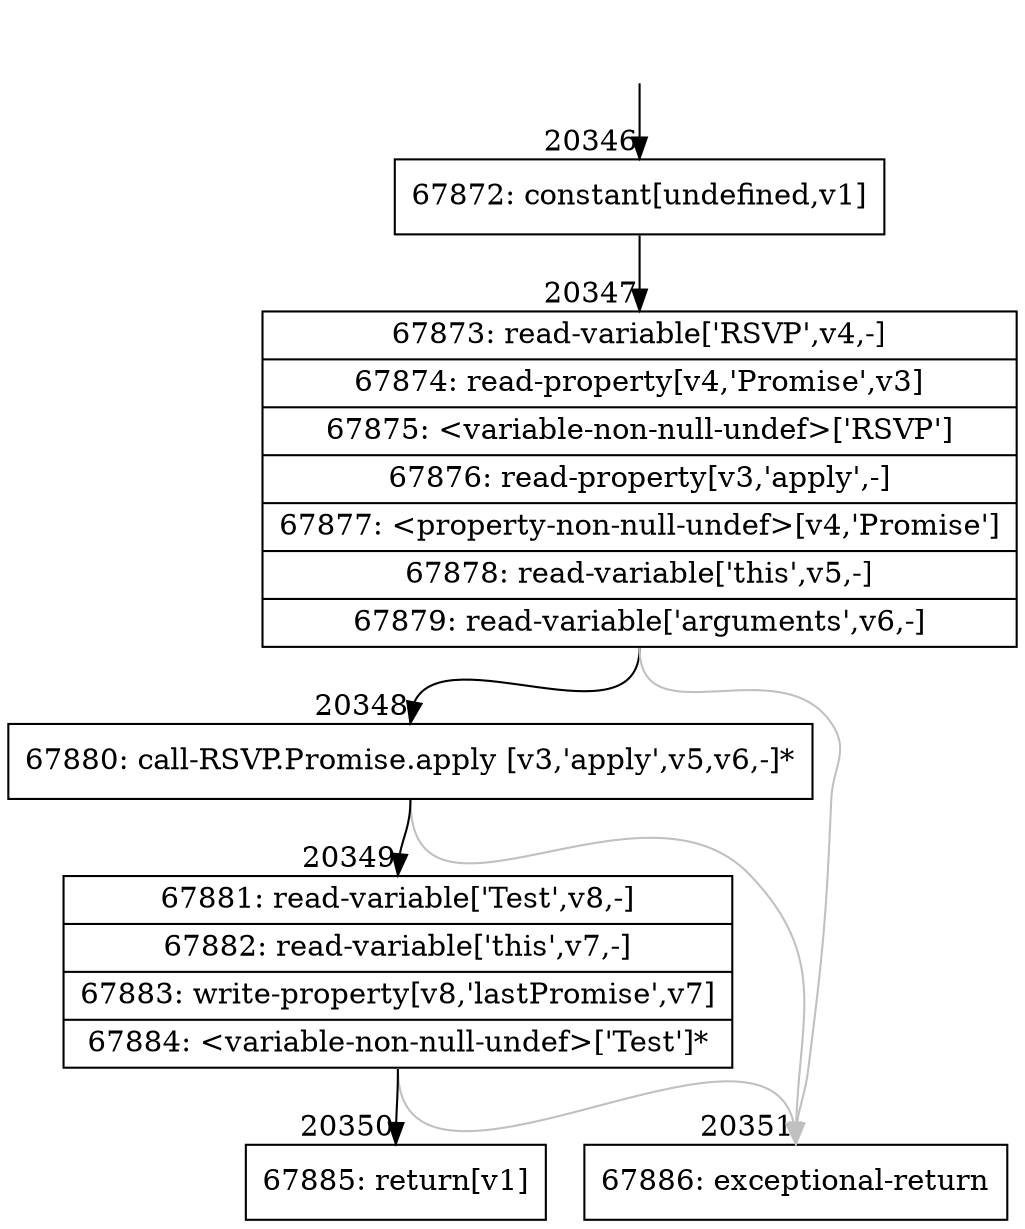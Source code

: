 digraph {
rankdir="TD"
BB_entry1774[shape=none,label=""];
BB_entry1774 -> BB20346 [tailport=s, headport=n, headlabel="    20346"]
BB20346 [shape=record label="{67872: constant[undefined,v1]}" ] 
BB20346 -> BB20347 [tailport=s, headport=n, headlabel="      20347"]
BB20347 [shape=record label="{67873: read-variable['RSVP',v4,-]|67874: read-property[v4,'Promise',v3]|67875: \<variable-non-null-undef\>['RSVP']|67876: read-property[v3,'apply',-]|67877: \<property-non-null-undef\>[v4,'Promise']|67878: read-variable['this',v5,-]|67879: read-variable['arguments',v6,-]}" ] 
BB20347 -> BB20348 [tailport=s, headport=n, headlabel="      20348"]
BB20347 -> BB20351 [tailport=s, headport=n, color=gray, headlabel="      20351"]
BB20348 [shape=record label="{67880: call-RSVP.Promise.apply [v3,'apply',v5,v6,-]*}" ] 
BB20348 -> BB20349 [tailport=s, headport=n, headlabel="      20349"]
BB20348 -> BB20351 [tailport=s, headport=n, color=gray]
BB20349 [shape=record label="{67881: read-variable['Test',v8,-]|67882: read-variable['this',v7,-]|67883: write-property[v8,'lastPromise',v7]|67884: \<variable-non-null-undef\>['Test']*}" ] 
BB20349 -> BB20350 [tailport=s, headport=n, headlabel="      20350"]
BB20349 -> BB20351 [tailport=s, headport=n, color=gray]
BB20350 [shape=record label="{67885: return[v1]}" ] 
BB20351 [shape=record label="{67886: exceptional-return}" ] 
//#$~ 38191
}
